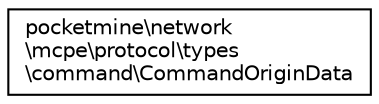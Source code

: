digraph "Graphical Class Hierarchy"
{
 // INTERACTIVE_SVG=YES
 // LATEX_PDF_SIZE
  edge [fontname="Helvetica",fontsize="10",labelfontname="Helvetica",labelfontsize="10"];
  node [fontname="Helvetica",fontsize="10",shape=record];
  rankdir="LR";
  Node0 [label="pocketmine\\network\l\\mcpe\\protocol\\types\l\\command\\CommandOriginData",height=0.2,width=0.4,color="black", fillcolor="white", style="filled",URL="$d9/dec/classpocketmine_1_1network_1_1mcpe_1_1protocol_1_1types_1_1command_1_1_command_origin_data.html",tooltip=" "];
}
